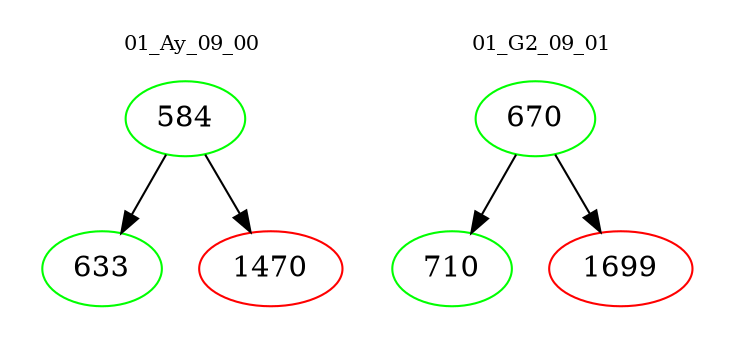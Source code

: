 digraph{
subgraph cluster_0 {
color = white
label = "01_Ay_09_00";
fontsize=10;
T0_584 [label="584", color="green"]
T0_584 -> T0_633 [color="black"]
T0_633 [label="633", color="green"]
T0_584 -> T0_1470 [color="black"]
T0_1470 [label="1470", color="red"]
}
subgraph cluster_1 {
color = white
label = "01_G2_09_01";
fontsize=10;
T1_670 [label="670", color="green"]
T1_670 -> T1_710 [color="black"]
T1_710 [label="710", color="green"]
T1_670 -> T1_1699 [color="black"]
T1_1699 [label="1699", color="red"]
}
}
